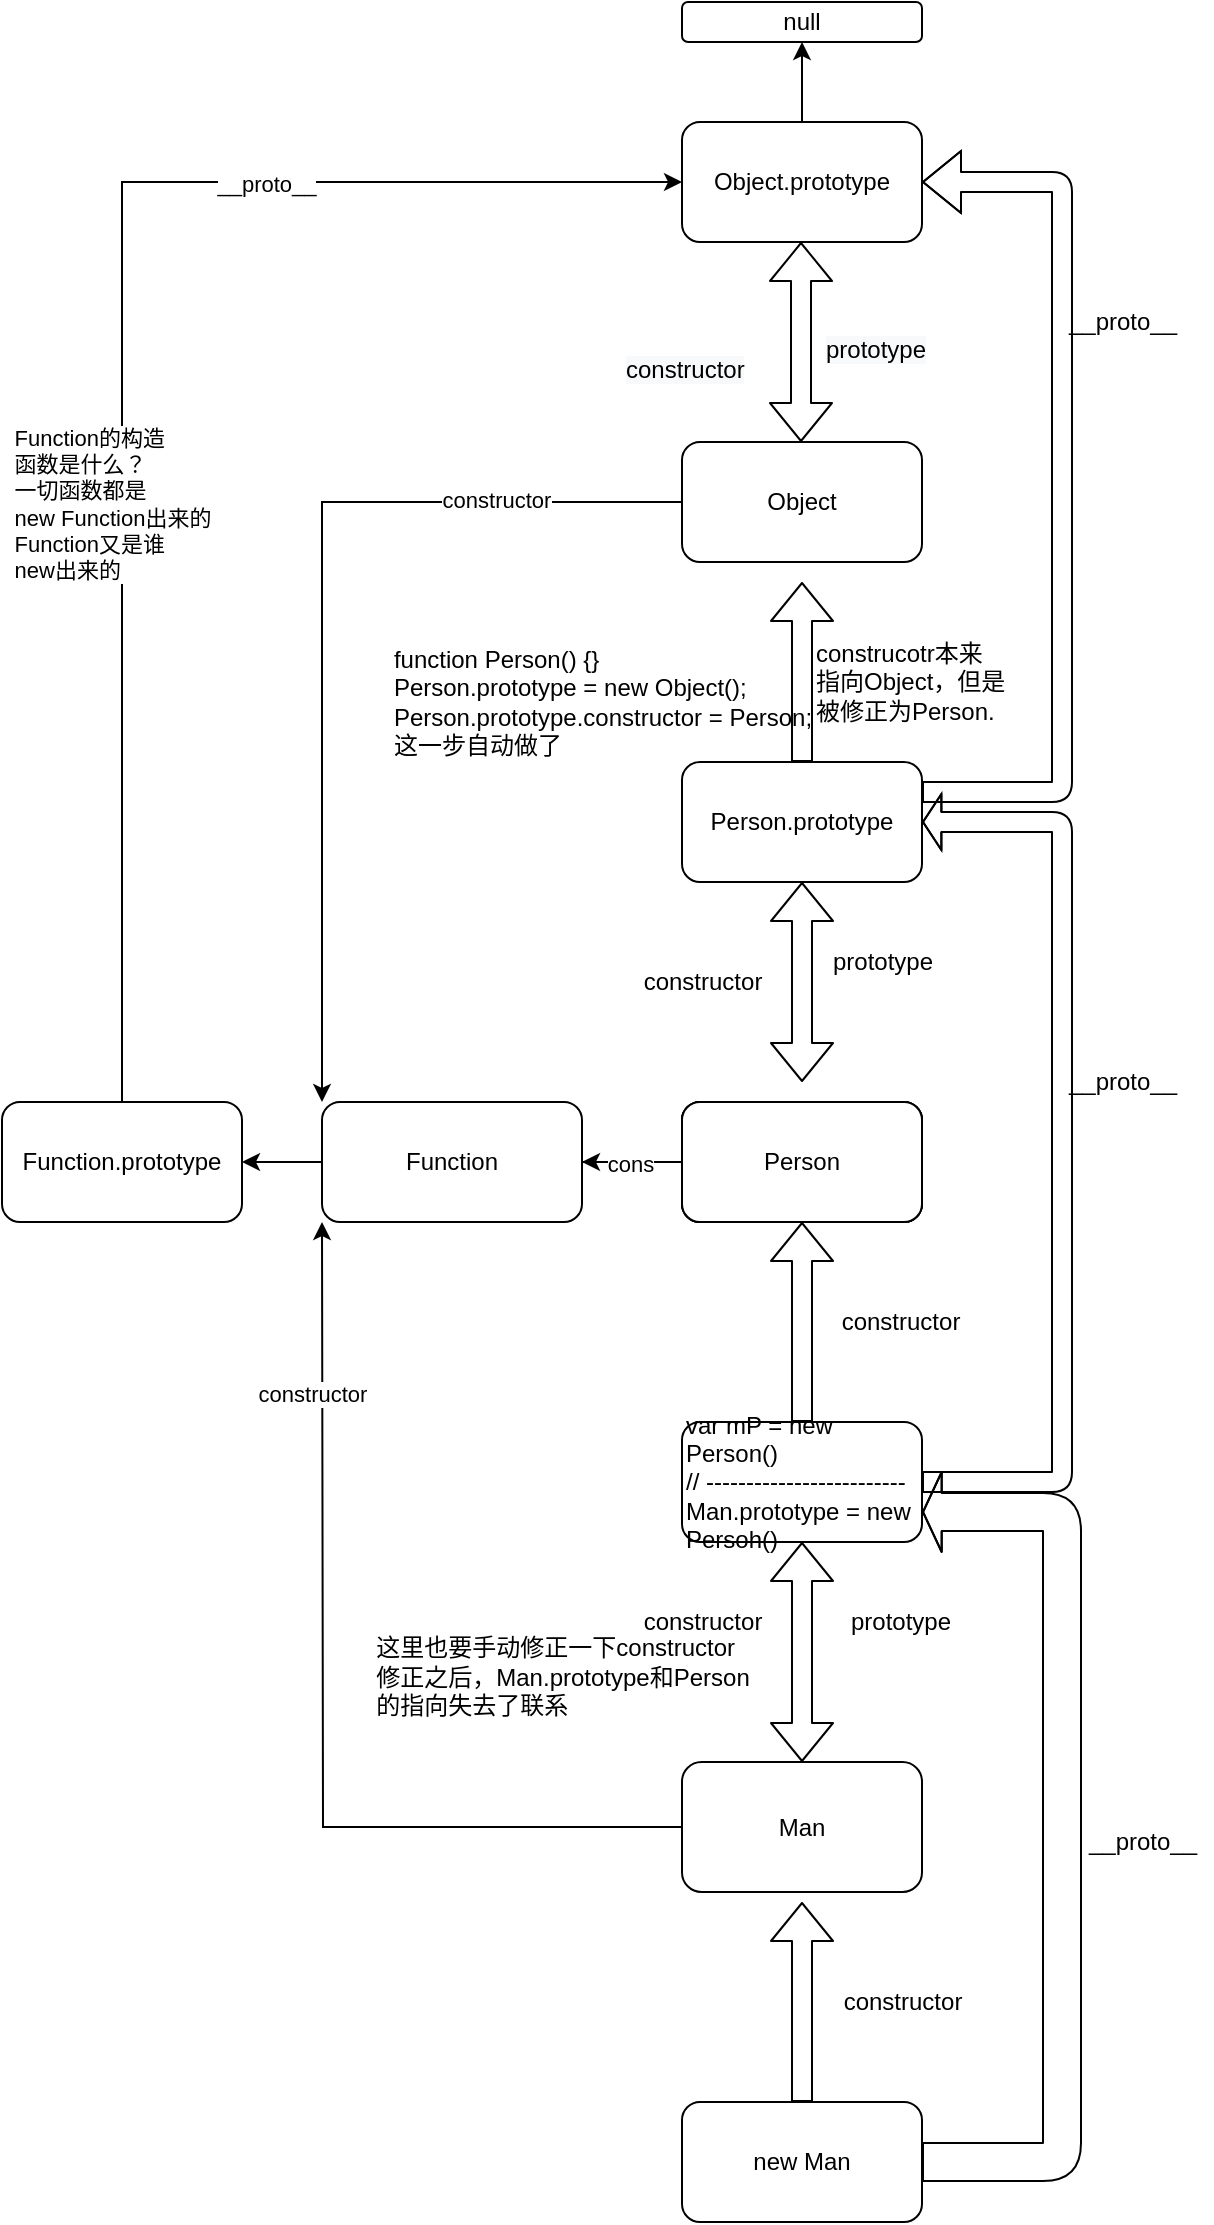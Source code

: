 <mxfile version="14.9.6" type="github">
  <diagram id="rSCKA-bkr5m4F_h_cu3J" name="Page-1">
    <mxGraphModel dx="1238" dy="1692" grid="1" gridSize="10" guides="1" tooltips="1" connect="1" arrows="1" fold="1" page="1" pageScale="1" pageWidth="827" pageHeight="1169" math="0" shadow="0">
      <root>
        <mxCell id="0" />
        <mxCell id="1" parent="0" />
        <mxCell id="LjnM40BAQB9DNAEkESm5-1" value="Person.prototype" style="rounded=1;whiteSpace=wrap;html=1;" vertex="1" parent="1">
          <mxGeometry x="340" y="220" width="120" height="60" as="geometry" />
        </mxCell>
        <mxCell id="LjnM40BAQB9DNAEkESm5-2" value="" style="rounded=1;whiteSpace=wrap;html=1;" vertex="1" parent="1">
          <mxGeometry x="340" y="220" width="120" height="60" as="geometry" />
        </mxCell>
        <mxCell id="LjnM40BAQB9DNAEkESm5-51" value="" style="edgeStyle=orthogonalEdgeStyle;rounded=0;orthogonalLoop=1;jettySize=auto;html=1;" edge="1" parent="1" source="LjnM40BAQB9DNAEkESm5-3" target="LjnM40BAQB9DNAEkESm5-47">
          <mxGeometry relative="1" as="geometry" />
        </mxCell>
        <mxCell id="LjnM40BAQB9DNAEkESm5-68" value="" style="edgeStyle=orthogonalEdgeStyle;rounded=0;orthogonalLoop=1;jettySize=auto;html=1;" edge="1" parent="1" source="LjnM40BAQB9DNAEkESm5-3">
          <mxGeometry relative="1" as="geometry">
            <mxPoint x="280" y="250" as="targetPoint" />
          </mxGeometry>
        </mxCell>
        <mxCell id="LjnM40BAQB9DNAEkESm5-69" value="cons" style="edgeLabel;html=1;align=center;verticalAlign=middle;resizable=0;points=[];" vertex="1" connectable="0" parent="LjnM40BAQB9DNAEkESm5-68">
          <mxGeometry x="-0.141" y="1" relative="1" as="geometry">
            <mxPoint as="offset" />
          </mxGeometry>
        </mxCell>
        <mxCell id="LjnM40BAQB9DNAEkESm5-3" value="Person" style="rounded=1;whiteSpace=wrap;html=1;" vertex="1" parent="1">
          <mxGeometry x="340" y="220" width="120" height="60" as="geometry" />
        </mxCell>
        <mxCell id="LjnM40BAQB9DNAEkESm5-4" value="Person.prototype" style="rounded=1;whiteSpace=wrap;html=1;" vertex="1" parent="1">
          <mxGeometry x="340" y="50" width="120" height="60" as="geometry" />
        </mxCell>
        <mxCell id="LjnM40BAQB9DNAEkESm5-5" value="" style="shape=flexArrow;endArrow=classic;startArrow=classic;html=1;entryX=0.5;entryY=1;entryDx=0;entryDy=0;" edge="1" parent="1" target="LjnM40BAQB9DNAEkESm5-4">
          <mxGeometry width="100" height="100" relative="1" as="geometry">
            <mxPoint x="400" y="210" as="sourcePoint" />
            <mxPoint x="460" y="120" as="targetPoint" />
          </mxGeometry>
        </mxCell>
        <mxCell id="LjnM40BAQB9DNAEkESm5-6" value="prototype" style="text;html=1;align=center;verticalAlign=middle;resizable=0;points=[];autosize=1;strokeColor=none;" vertex="1" parent="1">
          <mxGeometry x="405" y="140" width="70" height="20" as="geometry" />
        </mxCell>
        <mxCell id="LjnM40BAQB9DNAEkESm5-8" value="constructor" style="text;html=1;align=center;verticalAlign=middle;resizable=0;points=[];autosize=1;strokeColor=none;" vertex="1" parent="1">
          <mxGeometry x="315" y="150" width="70" height="20" as="geometry" />
        </mxCell>
        <mxCell id="LjnM40BAQB9DNAEkESm5-9" value="var mP = new Person()&lt;br&gt;// -------------------------&lt;br&gt;Man.prototype = new&lt;br&gt;Persoh()" style="rounded=1;whiteSpace=wrap;html=1;align=left;" vertex="1" parent="1">
          <mxGeometry x="340" y="380" width="120" height="60" as="geometry" />
        </mxCell>
        <mxCell id="LjnM40BAQB9DNAEkESm5-10" value="" style="shape=flexArrow;endArrow=classic;html=1;exitX=0.5;exitY=0;exitDx=0;exitDy=0;entryX=0.5;entryY=1;entryDx=0;entryDy=0;" edge="1" parent="1" source="LjnM40BAQB9DNAEkESm5-9" target="LjnM40BAQB9DNAEkESm5-3">
          <mxGeometry width="50" height="50" relative="1" as="geometry">
            <mxPoint x="380" y="280" as="sourcePoint" />
            <mxPoint x="430" y="230" as="targetPoint" />
          </mxGeometry>
        </mxCell>
        <mxCell id="LjnM40BAQB9DNAEkESm5-11" value="constructor" style="text;html=1;align=center;verticalAlign=middle;resizable=0;points=[];autosize=1;strokeColor=none;" vertex="1" parent="1">
          <mxGeometry x="414" y="320" width="70" height="20" as="geometry" />
        </mxCell>
        <mxCell id="LjnM40BAQB9DNAEkESm5-21" value="" style="shape=flexArrow;endArrow=classic;html=1;exitX=1;exitY=0.5;exitDx=0;exitDy=0;endWidth=17;endSize=2.73;width=10;entryX=1;entryY=0.5;entryDx=0;entryDy=0;" edge="1" parent="1" source="LjnM40BAQB9DNAEkESm5-9" target="LjnM40BAQB9DNAEkESm5-4">
          <mxGeometry width="50" height="50" relative="1" as="geometry">
            <mxPoint x="460" y="420" as="sourcePoint" />
            <mxPoint x="510" y="60" as="targetPoint" />
            <Array as="points">
              <mxPoint x="530" y="410" />
              <mxPoint x="530" y="80" />
              <mxPoint x="520" y="80" />
            </Array>
          </mxGeometry>
        </mxCell>
        <mxCell id="LjnM40BAQB9DNAEkESm5-23" value="__proto__" style="text;html=1;align=center;verticalAlign=middle;resizable=0;points=[];autosize=1;strokeColor=none;" vertex="1" parent="1">
          <mxGeometry x="525" y="200" width="70" height="20" as="geometry" />
        </mxCell>
        <mxCell id="LjnM40BAQB9DNAEkESm5-25" value="" style="shape=flexArrow;endArrow=classic;html=1;exitX=0.5;exitY=0;exitDx=0;exitDy=0;" edge="1" parent="1" source="LjnM40BAQB9DNAEkESm5-4">
          <mxGeometry width="50" height="50" relative="1" as="geometry">
            <mxPoint x="380" y="60" as="sourcePoint" />
            <mxPoint x="400" y="-40" as="targetPoint" />
          </mxGeometry>
        </mxCell>
        <mxCell id="LjnM40BAQB9DNAEkESm5-66" style="edgeStyle=orthogonalEdgeStyle;rounded=0;orthogonalLoop=1;jettySize=auto;html=1;entryX=0;entryY=0;entryDx=0;entryDy=0;" edge="1" parent="1" source="LjnM40BAQB9DNAEkESm5-28" target="LjnM40BAQB9DNAEkESm5-47">
          <mxGeometry relative="1" as="geometry">
            <mxPoint x="150" y="-80" as="targetPoint" />
          </mxGeometry>
        </mxCell>
        <mxCell id="LjnM40BAQB9DNAEkESm5-67" value="constructor" style="edgeLabel;html=1;align=center;verticalAlign=middle;resizable=0;points=[];" vertex="1" connectable="0" parent="LjnM40BAQB9DNAEkESm5-66">
          <mxGeometry x="-0.613" y="-1" relative="1" as="geometry">
            <mxPoint as="offset" />
          </mxGeometry>
        </mxCell>
        <mxCell id="LjnM40BAQB9DNAEkESm5-28" value="Object" style="rounded=1;whiteSpace=wrap;html=1;" vertex="1" parent="1">
          <mxGeometry x="340" y="-110" width="120" height="60" as="geometry" />
        </mxCell>
        <mxCell id="LjnM40BAQB9DNAEkESm5-29" value="" style="shape=flexArrow;endArrow=classic;html=1;entryX=1;entryY=0.5;entryDx=0;entryDy=0;exitX=1;exitY=0.25;exitDx=0;exitDy=0;" edge="1" parent="1" source="LjnM40BAQB9DNAEkESm5-4" target="LjnM40BAQB9DNAEkESm5-32">
          <mxGeometry width="50" height="50" relative="1" as="geometry">
            <mxPoint x="530" y="-80" as="sourcePoint" />
            <mxPoint x="400" y="-200" as="targetPoint" />
            <Array as="points">
              <mxPoint x="530" y="65" />
              <mxPoint x="530" y="-240" />
            </Array>
          </mxGeometry>
        </mxCell>
        <mxCell id="LjnM40BAQB9DNAEkESm5-30" value="null" style="rounded=1;whiteSpace=wrap;html=1;" vertex="1" parent="1">
          <mxGeometry x="340" y="-330" width="120" height="20" as="geometry" />
        </mxCell>
        <mxCell id="LjnM40BAQB9DNAEkESm5-31" value="__proto__" style="text;html=1;align=center;verticalAlign=middle;resizable=0;points=[];autosize=1;strokeColor=none;" vertex="1" parent="1">
          <mxGeometry x="525" y="-180" width="70" height="20" as="geometry" />
        </mxCell>
        <mxCell id="LjnM40BAQB9DNAEkESm5-36" value="" style="edgeStyle=orthogonalEdgeStyle;rounded=0;orthogonalLoop=1;jettySize=auto;html=1;" edge="1" parent="1" source="LjnM40BAQB9DNAEkESm5-32" target="LjnM40BAQB9DNAEkESm5-30">
          <mxGeometry relative="1" as="geometry" />
        </mxCell>
        <mxCell id="LjnM40BAQB9DNAEkESm5-32" value="Object.prototype" style="rounded=1;whiteSpace=wrap;html=1;" vertex="1" parent="1">
          <mxGeometry x="340" y="-270" width="120" height="60" as="geometry" />
        </mxCell>
        <mxCell id="LjnM40BAQB9DNAEkESm5-41" value="" style="shape=flexArrow;endArrow=classic;startArrow=classic;html=1;entryX=0.5;entryY=1;entryDx=0;entryDy=0;" edge="1" parent="1">
          <mxGeometry width="100" height="100" relative="1" as="geometry">
            <mxPoint x="399.5" y="-110" as="sourcePoint" />
            <mxPoint x="399.5" y="-210" as="targetPoint" />
          </mxGeometry>
        </mxCell>
        <mxCell id="LjnM40BAQB9DNAEkESm5-42" value="&lt;meta charset=&quot;utf-8&quot;&gt;&lt;span style=&quot;color: rgb(0, 0, 0); font-family: helvetica; font-size: 12px; font-style: normal; font-weight: 400; letter-spacing: normal; text-align: center; text-indent: 0px; text-transform: none; word-spacing: 0px; background-color: rgb(248, 249, 250); display: inline; float: none;&quot;&gt;prototype&lt;/span&gt;" style="text;whiteSpace=wrap;html=1;" vertex="1" parent="1">
          <mxGeometry x="410" y="-170" width="80" height="30" as="geometry" />
        </mxCell>
        <mxCell id="LjnM40BAQB9DNAEkESm5-43" value="&lt;meta charset=&quot;utf-8&quot;&gt;&lt;span style=&quot;color: rgb(0, 0, 0); font-family: helvetica; font-size: 12px; font-style: normal; font-weight: 400; letter-spacing: normal; text-align: center; text-indent: 0px; text-transform: none; word-spacing: 0px; background-color: rgb(248, 249, 250); display: inline; float: none;&quot;&gt;constructor&lt;/span&gt;" style="text;whiteSpace=wrap;html=1;" vertex="1" parent="1">
          <mxGeometry x="310" y="-160" width="80" height="30" as="geometry" />
        </mxCell>
        <mxCell id="LjnM40BAQB9DNAEkESm5-44" value="construcotr本来&lt;br&gt;指向Object，但是&lt;br&gt;被修正为Person." style="text;html=1;align=left;verticalAlign=middle;resizable=0;points=[];autosize=1;strokeColor=none;" vertex="1" parent="1">
          <mxGeometry x="405" y="-15" width="110" height="50" as="geometry" />
        </mxCell>
        <mxCell id="LjnM40BAQB9DNAEkESm5-45" value="&lt;div style=&quot;text-align: left&quot;&gt;&lt;span style=&quot;font-size: 12px&quot;&gt;function Person() {}&lt;/span&gt;&lt;/div&gt;&lt;div style=&quot;text-align: left&quot;&gt;&lt;span style=&quot;font-size: 12px&quot;&gt;Person.prototype = new Object();&lt;/span&gt;&lt;/div&gt;&lt;div style=&quot;text-align: left&quot;&gt;&lt;span style=&quot;font-size: 12px&quot;&gt;Person.prototype.constructor = Person;&lt;br&gt;这一步自动做了&lt;/span&gt;&lt;/div&gt;" style="text;html=1;align=center;verticalAlign=middle;resizable=0;points=[];autosize=1;strokeColor=none;" vertex="1" parent="1">
          <mxGeometry x="190" y="-10" width="220" height="60" as="geometry" />
        </mxCell>
        <mxCell id="LjnM40BAQB9DNAEkESm5-50" value="" style="edgeStyle=orthogonalEdgeStyle;rounded=0;orthogonalLoop=1;jettySize=auto;html=1;" edge="1" parent="1" source="LjnM40BAQB9DNAEkESm5-47" target="LjnM40BAQB9DNAEkESm5-48">
          <mxGeometry relative="1" as="geometry" />
        </mxCell>
        <mxCell id="LjnM40BAQB9DNAEkESm5-47" value="Function" style="rounded=1;whiteSpace=wrap;html=1;" vertex="1" parent="1">
          <mxGeometry x="160" y="220" width="130" height="60" as="geometry" />
        </mxCell>
        <mxCell id="LjnM40BAQB9DNAEkESm5-70" style="edgeStyle=orthogonalEdgeStyle;rounded=0;orthogonalLoop=1;jettySize=auto;html=1;entryX=0;entryY=0.5;entryDx=0;entryDy=0;" edge="1" parent="1" source="LjnM40BAQB9DNAEkESm5-48" target="LjnM40BAQB9DNAEkESm5-32">
          <mxGeometry relative="1" as="geometry">
            <mxPoint x="60" y="-240" as="targetPoint" />
            <Array as="points">
              <mxPoint x="60" y="-240" />
            </Array>
          </mxGeometry>
        </mxCell>
        <mxCell id="LjnM40BAQB9DNAEkESm5-71" value="__proto__" style="edgeLabel;html=1;align=center;verticalAlign=middle;resizable=0;points=[];" vertex="1" connectable="0" parent="LjnM40BAQB9DNAEkESm5-70">
          <mxGeometry x="0.438" y="-1" relative="1" as="geometry">
            <mxPoint as="offset" />
          </mxGeometry>
        </mxCell>
        <mxCell id="LjnM40BAQB9DNAEkESm5-72" value="&lt;div style=&quot;text-align: left&quot;&gt;Function的构造&lt;/div&gt;&lt;div style=&quot;text-align: left&quot;&gt;函数是什么？&lt;/div&gt;&lt;div style=&quot;text-align: left&quot;&gt;一切函数都是&lt;/div&gt;&lt;div style=&quot;text-align: left&quot;&gt;new Function出来的&lt;/div&gt;&lt;div style=&quot;text-align: left&quot;&gt;Function又是谁&lt;/div&gt;&lt;div style=&quot;text-align: left&quot;&gt;new出来的&lt;/div&gt;" style="edgeLabel;html=1;align=center;verticalAlign=middle;resizable=0;points=[];" vertex="1" connectable="0" parent="LjnM40BAQB9DNAEkESm5-70">
          <mxGeometry x="-0.191" y="5" relative="1" as="geometry">
            <mxPoint as="offset" />
          </mxGeometry>
        </mxCell>
        <mxCell id="LjnM40BAQB9DNAEkESm5-48" value="Function.prototype" style="rounded=1;whiteSpace=wrap;html=1;" vertex="1" parent="1">
          <mxGeometry y="220" width="120" height="60" as="geometry" />
        </mxCell>
        <mxCell id="LjnM40BAQB9DNAEkESm5-52" value="" style="shape=flexArrow;endArrow=classic;startArrow=classic;html=1;entryX=0.5;entryY=1;entryDx=0;entryDy=0;" edge="1" parent="1" target="LjnM40BAQB9DNAEkESm5-9">
          <mxGeometry width="100" height="100" relative="1" as="geometry">
            <mxPoint x="400" y="550" as="sourcePoint" />
            <mxPoint x="460" y="440" as="targetPoint" />
          </mxGeometry>
        </mxCell>
        <mxCell id="LjnM40BAQB9DNAEkESm5-53" value="constructor" style="text;html=1;align=center;verticalAlign=middle;resizable=0;points=[];autosize=1;strokeColor=none;" vertex="1" parent="1">
          <mxGeometry x="315" y="470" width="70" height="20" as="geometry" />
        </mxCell>
        <mxCell id="LjnM40BAQB9DNAEkESm5-54" value="prototype" style="text;html=1;align=center;verticalAlign=middle;resizable=0;points=[];autosize=1;strokeColor=none;" vertex="1" parent="1">
          <mxGeometry x="414" y="470" width="70" height="20" as="geometry" />
        </mxCell>
        <mxCell id="LjnM40BAQB9DNAEkESm5-73" style="edgeStyle=orthogonalEdgeStyle;rounded=0;orthogonalLoop=1;jettySize=auto;html=1;" edge="1" parent="1" source="LjnM40BAQB9DNAEkESm5-55">
          <mxGeometry relative="1" as="geometry">
            <mxPoint x="160" y="280" as="targetPoint" />
          </mxGeometry>
        </mxCell>
        <mxCell id="LjnM40BAQB9DNAEkESm5-74" value="constructor" style="edgeLabel;html=1;align=center;verticalAlign=middle;resizable=0;points=[];" vertex="1" connectable="0" parent="LjnM40BAQB9DNAEkESm5-73">
          <mxGeometry x="0.646" y="5" relative="1" as="geometry">
            <mxPoint as="offset" />
          </mxGeometry>
        </mxCell>
        <mxCell id="LjnM40BAQB9DNAEkESm5-55" value="Man" style="rounded=1;whiteSpace=wrap;html=1;" vertex="1" parent="1">
          <mxGeometry x="340" y="550" width="120" height="65" as="geometry" />
        </mxCell>
        <mxCell id="LjnM40BAQB9DNAEkESm5-56" value="new Man" style="rounded=1;whiteSpace=wrap;html=1;" vertex="1" parent="1">
          <mxGeometry x="340" y="720" width="120" height="60" as="geometry" />
        </mxCell>
        <mxCell id="LjnM40BAQB9DNAEkESm5-57" value="" style="shape=flexArrow;endArrow=classic;html=1;exitX=0.5;exitY=0;exitDx=0;exitDy=0;" edge="1" parent="1" source="LjnM40BAQB9DNAEkESm5-56">
          <mxGeometry width="50" height="50" relative="1" as="geometry">
            <mxPoint x="380" y="700" as="sourcePoint" />
            <mxPoint x="400" y="620" as="targetPoint" />
          </mxGeometry>
        </mxCell>
        <mxCell id="LjnM40BAQB9DNAEkESm5-58" value="constructor" style="text;html=1;align=center;verticalAlign=middle;resizable=0;points=[];autosize=1;strokeColor=none;" vertex="1" parent="1">
          <mxGeometry x="415" y="660" width="70" height="20" as="geometry" />
        </mxCell>
        <mxCell id="LjnM40BAQB9DNAEkESm5-59" value="&lt;div style=&quot;text-align: left&quot;&gt;&lt;span&gt;&lt;br&gt;&lt;/span&gt;&lt;/div&gt;&lt;div style=&quot;text-align: left&quot;&gt;&lt;span&gt;这里也要手动修正一下constructor&lt;/span&gt;&lt;/div&gt;&lt;div style=&quot;text-align: left&quot;&gt;&lt;span&gt;修正之后，Man.prototype和Person&lt;/span&gt;&lt;/div&gt;&lt;div style=&quot;text-align: left&quot;&gt;&lt;span&gt;的指向失去了联系&lt;/span&gt;&lt;/div&gt;" style="text;html=1;align=center;verticalAlign=middle;resizable=0;points=[];autosize=1;strokeColor=none;" vertex="1" parent="1">
          <mxGeometry x="180" y="470" width="200" height="60" as="geometry" />
        </mxCell>
        <mxCell id="LjnM40BAQB9DNAEkESm5-61" value="" style="shape=flexArrow;endArrow=classic;html=1;exitX=1;exitY=0.5;exitDx=0;exitDy=0;width=19;endSize=2.78;entryX=1;entryY=0.75;entryDx=0;entryDy=0;" edge="1" parent="1" source="LjnM40BAQB9DNAEkESm5-56" target="LjnM40BAQB9DNAEkESm5-9">
          <mxGeometry width="50" height="50" relative="1" as="geometry">
            <mxPoint x="470" y="790" as="sourcePoint" />
            <mxPoint x="530" y="420" as="targetPoint" />
            <Array as="points">
              <mxPoint x="530" y="750" />
              <mxPoint x="530" y="590" />
              <mxPoint x="530" y="425" />
            </Array>
          </mxGeometry>
        </mxCell>
        <mxCell id="LjnM40BAQB9DNAEkESm5-63" value="__proto__" style="text;html=1;align=center;verticalAlign=middle;resizable=0;points=[];autosize=1;strokeColor=none;" vertex="1" parent="1">
          <mxGeometry x="535" y="580" width="70" height="20" as="geometry" />
        </mxCell>
      </root>
    </mxGraphModel>
  </diagram>
</mxfile>

